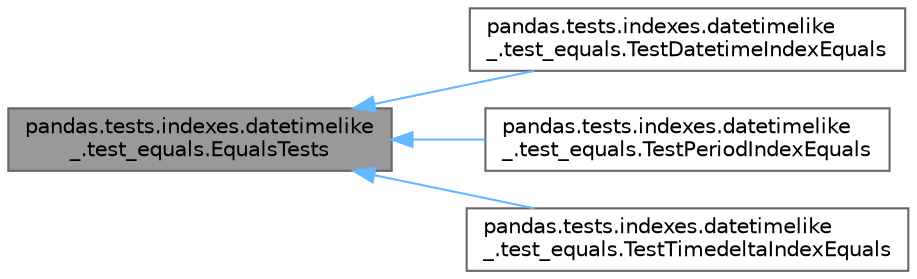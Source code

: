 digraph "pandas.tests.indexes.datetimelike_.test_equals.EqualsTests"
{
 // LATEX_PDF_SIZE
  bgcolor="transparent";
  edge [fontname=Helvetica,fontsize=10,labelfontname=Helvetica,labelfontsize=10];
  node [fontname=Helvetica,fontsize=10,shape=box,height=0.2,width=0.4];
  rankdir="LR";
  Node1 [id="Node000001",label="pandas.tests.indexes.datetimelike\l_.test_equals.EqualsTests",height=0.2,width=0.4,color="gray40", fillcolor="grey60", style="filled", fontcolor="black",tooltip=" "];
  Node1 -> Node2 [id="edge4_Node000001_Node000002",dir="back",color="steelblue1",style="solid",tooltip=" "];
  Node2 [id="Node000002",label="pandas.tests.indexes.datetimelike\l_.test_equals.TestDatetimeIndexEquals",height=0.2,width=0.4,color="gray40", fillcolor="white", style="filled",URL="$classpandas_1_1tests_1_1indexes_1_1datetimelike___1_1test__equals_1_1TestDatetimeIndexEquals.html",tooltip=" "];
  Node1 -> Node3 [id="edge5_Node000001_Node000003",dir="back",color="steelblue1",style="solid",tooltip=" "];
  Node3 [id="Node000003",label="pandas.tests.indexes.datetimelike\l_.test_equals.TestPeriodIndexEquals",height=0.2,width=0.4,color="gray40", fillcolor="white", style="filled",URL="$classpandas_1_1tests_1_1indexes_1_1datetimelike___1_1test__equals_1_1TestPeriodIndexEquals.html",tooltip=" "];
  Node1 -> Node4 [id="edge6_Node000001_Node000004",dir="back",color="steelblue1",style="solid",tooltip=" "];
  Node4 [id="Node000004",label="pandas.tests.indexes.datetimelike\l_.test_equals.TestTimedeltaIndexEquals",height=0.2,width=0.4,color="gray40", fillcolor="white", style="filled",URL="$classpandas_1_1tests_1_1indexes_1_1datetimelike___1_1test__equals_1_1TestTimedeltaIndexEquals.html",tooltip=" "];
}
